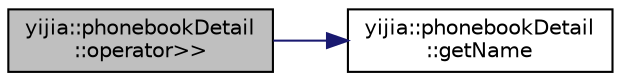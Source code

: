 digraph "yijia::phonebookDetail::operator&gt;&gt;"
{
 // LATEX_PDF_SIZE
  edge [fontname="Helvetica",fontsize="10",labelfontname="Helvetica",labelfontsize="10"];
  node [fontname="Helvetica",fontsize="10",shape=record];
  rankdir="LR";
  Node1 [label="yijia::phonebookDetail\l::operator\>\>",height=0.2,width=0.4,color="black", fillcolor="grey75", style="filled", fontcolor="black",tooltip=" "];
  Node1 -> Node2 [color="midnightblue",fontsize="10",style="solid",fontname="Helvetica"];
  Node2 [label="yijia::phonebookDetail\l::getName",height=0.2,width=0.4,color="black", fillcolor="white", style="filled",URL="$namespaceyijia_1_1phonebook_detail.html#a887684ff792b0f4422301e38876dd03a",tooltip=" "];
}
